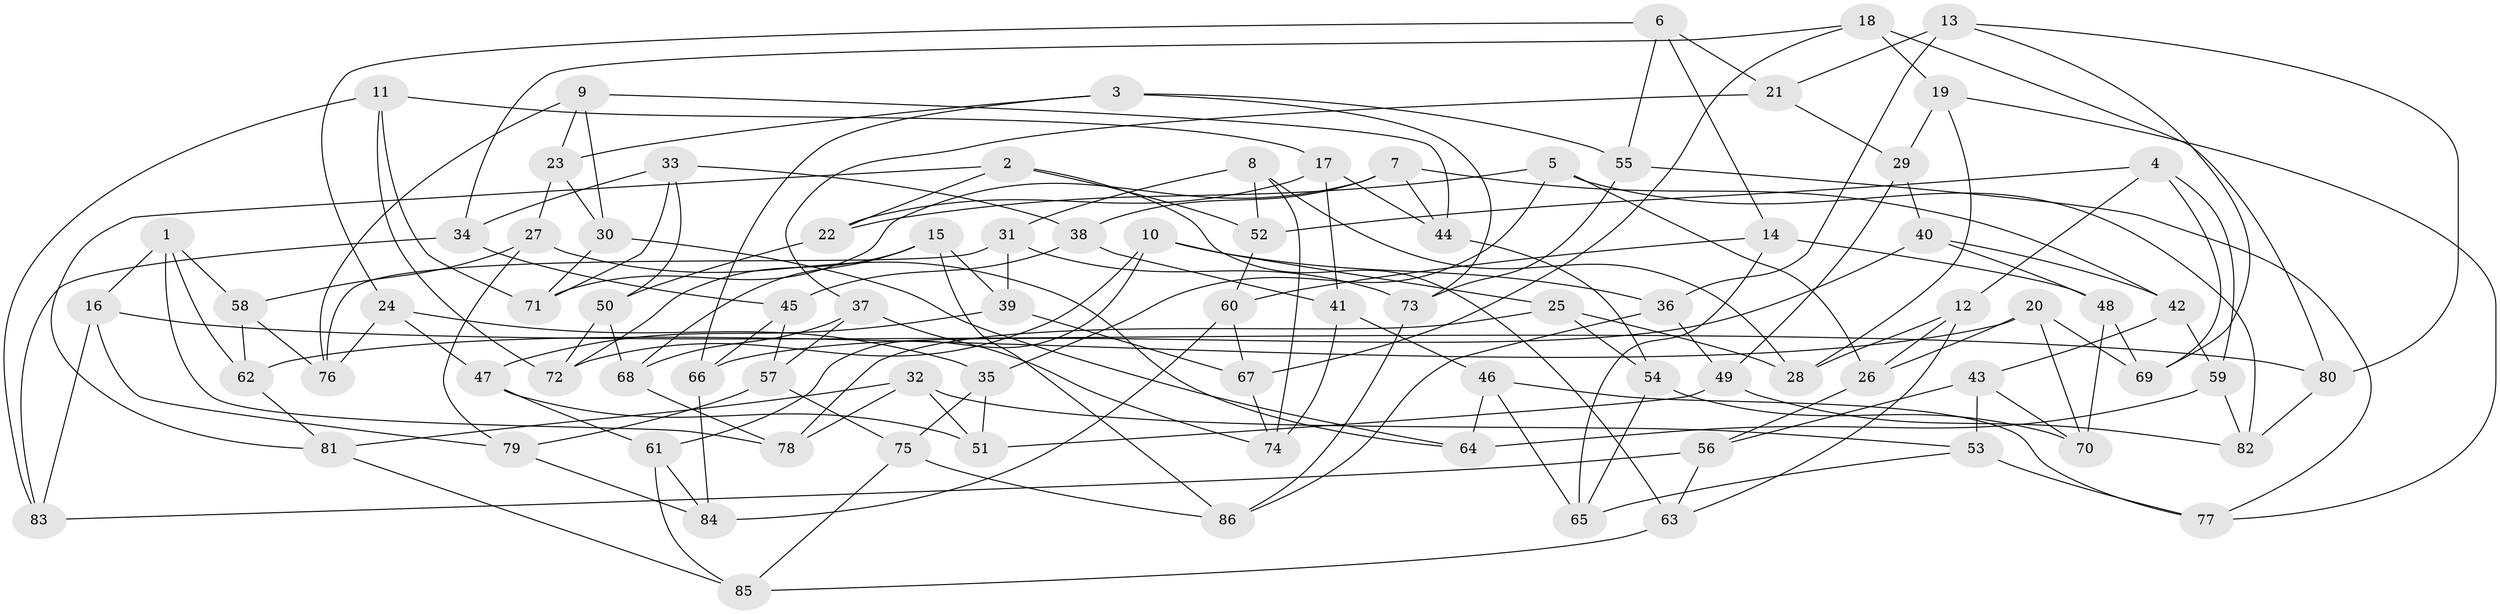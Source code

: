 // Generated by graph-tools (version 1.1) at 2025/27/03/09/25 03:27:02]
// undirected, 86 vertices, 172 edges
graph export_dot {
graph [start="1"]
  node [color=gray90,style=filled];
  1;
  2;
  3;
  4;
  5;
  6;
  7;
  8;
  9;
  10;
  11;
  12;
  13;
  14;
  15;
  16;
  17;
  18;
  19;
  20;
  21;
  22;
  23;
  24;
  25;
  26;
  27;
  28;
  29;
  30;
  31;
  32;
  33;
  34;
  35;
  36;
  37;
  38;
  39;
  40;
  41;
  42;
  43;
  44;
  45;
  46;
  47;
  48;
  49;
  50;
  51;
  52;
  53;
  54;
  55;
  56;
  57;
  58;
  59;
  60;
  61;
  62;
  63;
  64;
  65;
  66;
  67;
  68;
  69;
  70;
  71;
  72;
  73;
  74;
  75;
  76;
  77;
  78;
  79;
  80;
  81;
  82;
  83;
  84;
  85;
  86;
  1 -- 62;
  1 -- 78;
  1 -- 58;
  1 -- 16;
  2 -- 63;
  2 -- 22;
  2 -- 52;
  2 -- 81;
  3 -- 66;
  3 -- 73;
  3 -- 23;
  3 -- 55;
  4 -- 69;
  4 -- 59;
  4 -- 12;
  4 -- 52;
  5 -- 35;
  5 -- 26;
  5 -- 22;
  5 -- 82;
  6 -- 21;
  6 -- 55;
  6 -- 24;
  6 -- 14;
  7 -- 44;
  7 -- 42;
  7 -- 38;
  7 -- 71;
  8 -- 52;
  8 -- 28;
  8 -- 74;
  8 -- 31;
  9 -- 30;
  9 -- 23;
  9 -- 44;
  9 -- 76;
  10 -- 61;
  10 -- 25;
  10 -- 72;
  10 -- 36;
  11 -- 72;
  11 -- 17;
  11 -- 83;
  11 -- 71;
  12 -- 28;
  12 -- 26;
  12 -- 63;
  13 -- 36;
  13 -- 21;
  13 -- 80;
  13 -- 69;
  14 -- 60;
  14 -- 48;
  14 -- 65;
  15 -- 68;
  15 -- 86;
  15 -- 39;
  15 -- 72;
  16 -- 79;
  16 -- 80;
  16 -- 83;
  17 -- 22;
  17 -- 44;
  17 -- 41;
  18 -- 34;
  18 -- 80;
  18 -- 67;
  18 -- 19;
  19 -- 77;
  19 -- 29;
  19 -- 28;
  20 -- 26;
  20 -- 70;
  20 -- 69;
  20 -- 62;
  21 -- 37;
  21 -- 29;
  22 -- 50;
  23 -- 27;
  23 -- 30;
  24 -- 76;
  24 -- 47;
  24 -- 35;
  25 -- 78;
  25 -- 54;
  25 -- 28;
  26 -- 56;
  27 -- 64;
  27 -- 58;
  27 -- 79;
  29 -- 49;
  29 -- 40;
  30 -- 64;
  30 -- 71;
  31 -- 39;
  31 -- 76;
  31 -- 73;
  32 -- 81;
  32 -- 51;
  32 -- 53;
  32 -- 78;
  33 -- 71;
  33 -- 34;
  33 -- 38;
  33 -- 50;
  34 -- 45;
  34 -- 83;
  35 -- 75;
  35 -- 51;
  36 -- 86;
  36 -- 49;
  37 -- 74;
  37 -- 57;
  37 -- 68;
  38 -- 41;
  38 -- 45;
  39 -- 47;
  39 -- 67;
  40 -- 42;
  40 -- 48;
  40 -- 66;
  41 -- 74;
  41 -- 46;
  42 -- 59;
  42 -- 43;
  43 -- 53;
  43 -- 56;
  43 -- 70;
  44 -- 54;
  45 -- 66;
  45 -- 57;
  46 -- 77;
  46 -- 64;
  46 -- 65;
  47 -- 51;
  47 -- 61;
  48 -- 69;
  48 -- 70;
  49 -- 82;
  49 -- 51;
  50 -- 72;
  50 -- 68;
  52 -- 60;
  53 -- 77;
  53 -- 65;
  54 -- 70;
  54 -- 65;
  55 -- 77;
  55 -- 73;
  56 -- 63;
  56 -- 83;
  57 -- 79;
  57 -- 75;
  58 -- 76;
  58 -- 62;
  59 -- 82;
  59 -- 64;
  60 -- 67;
  60 -- 84;
  61 -- 84;
  61 -- 85;
  62 -- 81;
  63 -- 85;
  66 -- 84;
  67 -- 74;
  68 -- 78;
  73 -- 86;
  75 -- 85;
  75 -- 86;
  79 -- 84;
  80 -- 82;
  81 -- 85;
}

